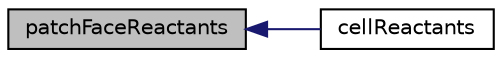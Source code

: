 digraph "patchFaceReactants"
{
  bgcolor="transparent";
  edge [fontname="Helvetica",fontsize="10",labelfontname="Helvetica",labelfontsize="10"];
  node [fontname="Helvetica",fontsize="10",shape=record];
  rankdir="LR";
  Node409 [label="patchFaceReactants",height=0.2,width=0.4,color="black", fillcolor="grey75", style="filled", fontcolor="black"];
  Node409 -> Node410 [dir="back",color="midnightblue",fontsize="10",style="solid",fontname="Helvetica"];
  Node410 [label="cellReactants",height=0.2,width=0.4,color="black",URL="$a31505.html#ad9d6cb8ed9a292541a34c914d0b05e63"];
}
